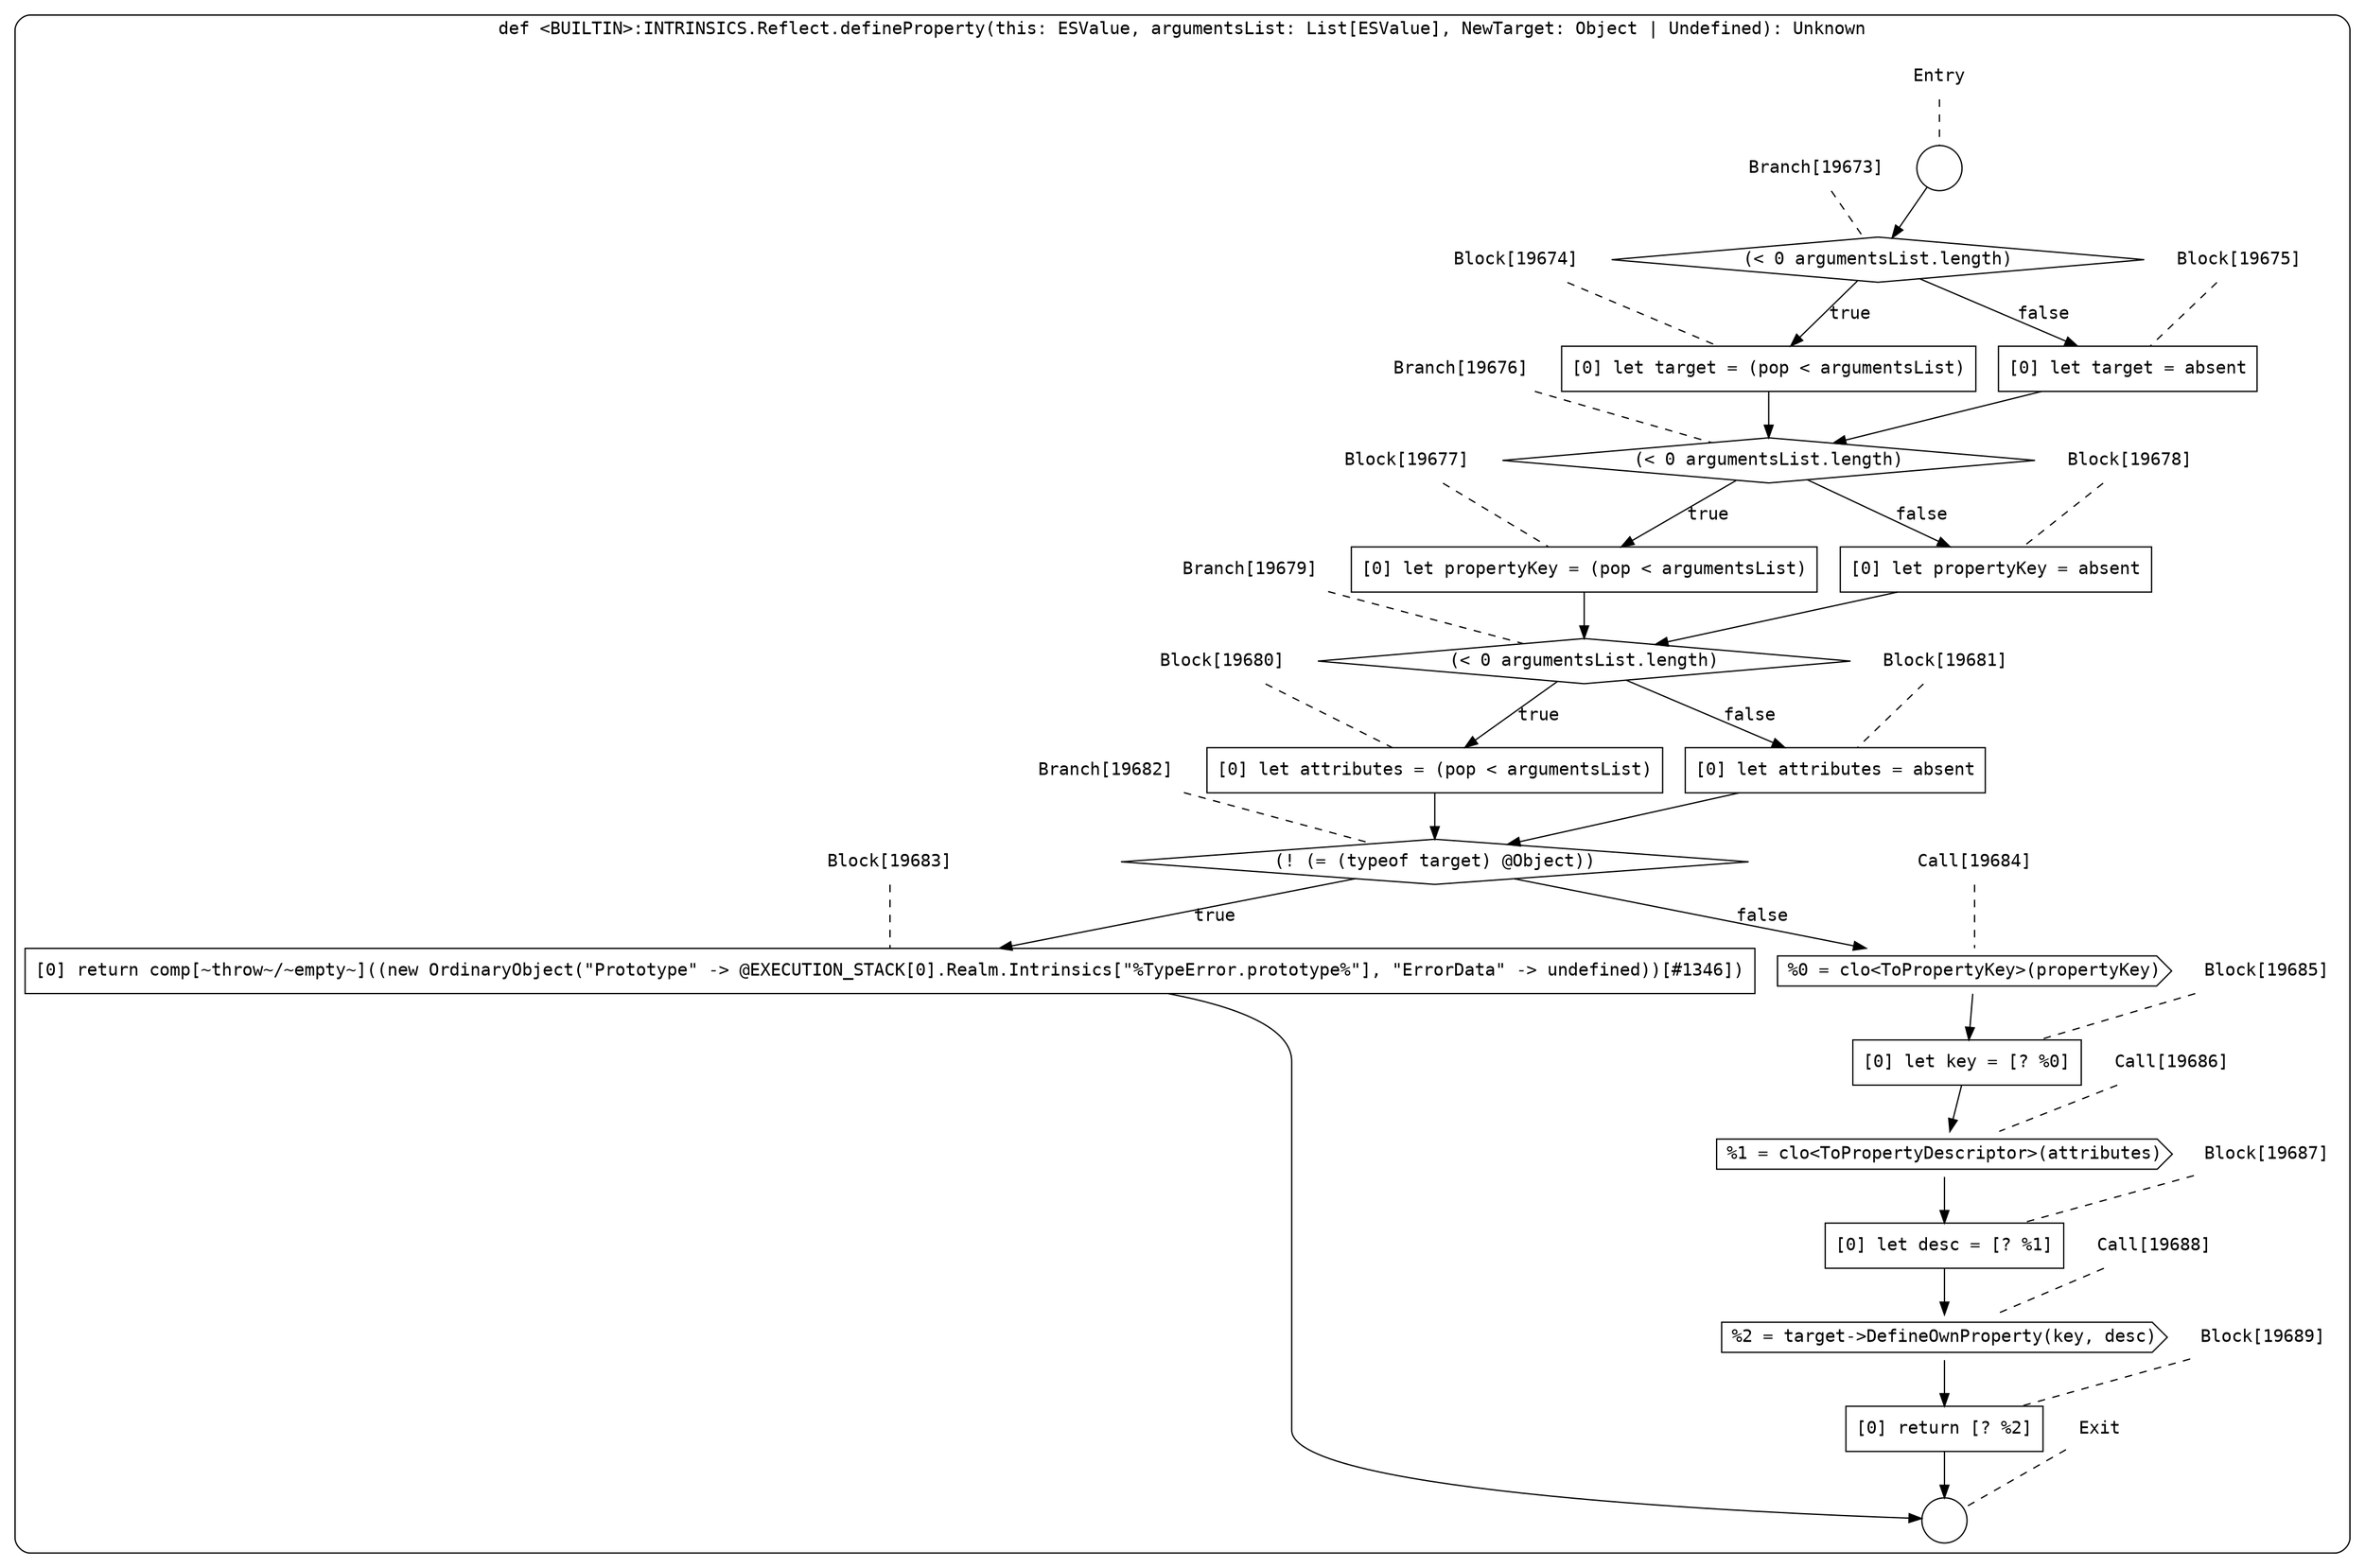 digraph {
  graph [fontname = "Consolas"]
  node [fontname = "Consolas"]
  edge [fontname = "Consolas"]
  subgraph cluster2648 {
    label = "def <BUILTIN>:INTRINSICS.Reflect.defineProperty(this: ESValue, argumentsList: List[ESValue], NewTarget: Object | Undefined): Unknown"
    style = rounded
    cluster2648_entry_name [shape=none, label=<<font color="black">Entry</font>>]
    cluster2648_entry_name -> cluster2648_entry [arrowhead=none, color="black", style=dashed]
    cluster2648_entry [shape=circle label=" " color="black" fillcolor="white" style=filled]
    cluster2648_entry -> node19673 [color="black"]
    cluster2648_exit_name [shape=none, label=<<font color="black">Exit</font>>]
    cluster2648_exit_name -> cluster2648_exit [arrowhead=none, color="black", style=dashed]
    cluster2648_exit [shape=circle label=" " color="black" fillcolor="white" style=filled]
    node19673_name [shape=none, label=<<font color="black">Branch[19673]</font>>]
    node19673_name -> node19673 [arrowhead=none, color="black", style=dashed]
    node19673 [shape=diamond, label=<<font color="black">(&lt; 0 argumentsList.length)</font>> color="black" fillcolor="white", style=filled]
    node19673 -> node19674 [label=<<font color="black">true</font>> color="black"]
    node19673 -> node19675 [label=<<font color="black">false</font>> color="black"]
    node19674_name [shape=none, label=<<font color="black">Block[19674]</font>>]
    node19674_name -> node19674 [arrowhead=none, color="black", style=dashed]
    node19674 [shape=box, label=<<font color="black">[0] let target = (pop &lt; argumentsList)<BR ALIGN="LEFT"/></font>> color="black" fillcolor="white", style=filled]
    node19674 -> node19676 [color="black"]
    node19675_name [shape=none, label=<<font color="black">Block[19675]</font>>]
    node19675_name -> node19675 [arrowhead=none, color="black", style=dashed]
    node19675 [shape=box, label=<<font color="black">[0] let target = absent<BR ALIGN="LEFT"/></font>> color="black" fillcolor="white", style=filled]
    node19675 -> node19676 [color="black"]
    node19676_name [shape=none, label=<<font color="black">Branch[19676]</font>>]
    node19676_name -> node19676 [arrowhead=none, color="black", style=dashed]
    node19676 [shape=diamond, label=<<font color="black">(&lt; 0 argumentsList.length)</font>> color="black" fillcolor="white", style=filled]
    node19676 -> node19677 [label=<<font color="black">true</font>> color="black"]
    node19676 -> node19678 [label=<<font color="black">false</font>> color="black"]
    node19677_name [shape=none, label=<<font color="black">Block[19677]</font>>]
    node19677_name -> node19677 [arrowhead=none, color="black", style=dashed]
    node19677 [shape=box, label=<<font color="black">[0] let propertyKey = (pop &lt; argumentsList)<BR ALIGN="LEFT"/></font>> color="black" fillcolor="white", style=filled]
    node19677 -> node19679 [color="black"]
    node19678_name [shape=none, label=<<font color="black">Block[19678]</font>>]
    node19678_name -> node19678 [arrowhead=none, color="black", style=dashed]
    node19678 [shape=box, label=<<font color="black">[0] let propertyKey = absent<BR ALIGN="LEFT"/></font>> color="black" fillcolor="white", style=filled]
    node19678 -> node19679 [color="black"]
    node19679_name [shape=none, label=<<font color="black">Branch[19679]</font>>]
    node19679_name -> node19679 [arrowhead=none, color="black", style=dashed]
    node19679 [shape=diamond, label=<<font color="black">(&lt; 0 argumentsList.length)</font>> color="black" fillcolor="white", style=filled]
    node19679 -> node19680 [label=<<font color="black">true</font>> color="black"]
    node19679 -> node19681 [label=<<font color="black">false</font>> color="black"]
    node19680_name [shape=none, label=<<font color="black">Block[19680]</font>>]
    node19680_name -> node19680 [arrowhead=none, color="black", style=dashed]
    node19680 [shape=box, label=<<font color="black">[0] let attributes = (pop &lt; argumentsList)<BR ALIGN="LEFT"/></font>> color="black" fillcolor="white", style=filled]
    node19680 -> node19682 [color="black"]
    node19681_name [shape=none, label=<<font color="black">Block[19681]</font>>]
    node19681_name -> node19681 [arrowhead=none, color="black", style=dashed]
    node19681 [shape=box, label=<<font color="black">[0] let attributes = absent<BR ALIGN="LEFT"/></font>> color="black" fillcolor="white", style=filled]
    node19681 -> node19682 [color="black"]
    node19682_name [shape=none, label=<<font color="black">Branch[19682]</font>>]
    node19682_name -> node19682 [arrowhead=none, color="black", style=dashed]
    node19682 [shape=diamond, label=<<font color="black">(! (= (typeof target) @Object))</font>> color="black" fillcolor="white", style=filled]
    node19682 -> node19683 [label=<<font color="black">true</font>> color="black"]
    node19682 -> node19684 [label=<<font color="black">false</font>> color="black"]
    node19683_name [shape=none, label=<<font color="black">Block[19683]</font>>]
    node19683_name -> node19683 [arrowhead=none, color="black", style=dashed]
    node19683 [shape=box, label=<<font color="black">[0] return comp[~throw~/~empty~]((new OrdinaryObject(&quot;Prototype&quot; -&gt; @EXECUTION_STACK[0].Realm.Intrinsics[&quot;%TypeError.prototype%&quot;], &quot;ErrorData&quot; -&gt; undefined))[#1346])<BR ALIGN="LEFT"/></font>> color="black" fillcolor="white", style=filled]
    node19683 -> cluster2648_exit [color="black"]
    node19684_name [shape=none, label=<<font color="black">Call[19684]</font>>]
    node19684_name -> node19684 [arrowhead=none, color="black", style=dashed]
    node19684 [shape=cds, label=<<font color="black">%0 = clo&lt;ToPropertyKey&gt;(propertyKey)</font>> color="black" fillcolor="white", style=filled]
    node19684 -> node19685 [color="black"]
    node19685_name [shape=none, label=<<font color="black">Block[19685]</font>>]
    node19685_name -> node19685 [arrowhead=none, color="black", style=dashed]
    node19685 [shape=box, label=<<font color="black">[0] let key = [? %0]<BR ALIGN="LEFT"/></font>> color="black" fillcolor="white", style=filled]
    node19685 -> node19686 [color="black"]
    node19686_name [shape=none, label=<<font color="black">Call[19686]</font>>]
    node19686_name -> node19686 [arrowhead=none, color="black", style=dashed]
    node19686 [shape=cds, label=<<font color="black">%1 = clo&lt;ToPropertyDescriptor&gt;(attributes)</font>> color="black" fillcolor="white", style=filled]
    node19686 -> node19687 [color="black"]
    node19687_name [shape=none, label=<<font color="black">Block[19687]</font>>]
    node19687_name -> node19687 [arrowhead=none, color="black", style=dashed]
    node19687 [shape=box, label=<<font color="black">[0] let desc = [? %1]<BR ALIGN="LEFT"/></font>> color="black" fillcolor="white", style=filled]
    node19687 -> node19688 [color="black"]
    node19688_name [shape=none, label=<<font color="black">Call[19688]</font>>]
    node19688_name -> node19688 [arrowhead=none, color="black", style=dashed]
    node19688 [shape=cds, label=<<font color="black">%2 = target-&gt;DefineOwnProperty(key, desc)</font>> color="black" fillcolor="white", style=filled]
    node19688 -> node19689 [color="black"]
    node19689_name [shape=none, label=<<font color="black">Block[19689]</font>>]
    node19689_name -> node19689 [arrowhead=none, color="black", style=dashed]
    node19689 [shape=box, label=<<font color="black">[0] return [? %2]<BR ALIGN="LEFT"/></font>> color="black" fillcolor="white", style=filled]
    node19689 -> cluster2648_exit [color="black"]
  }
}